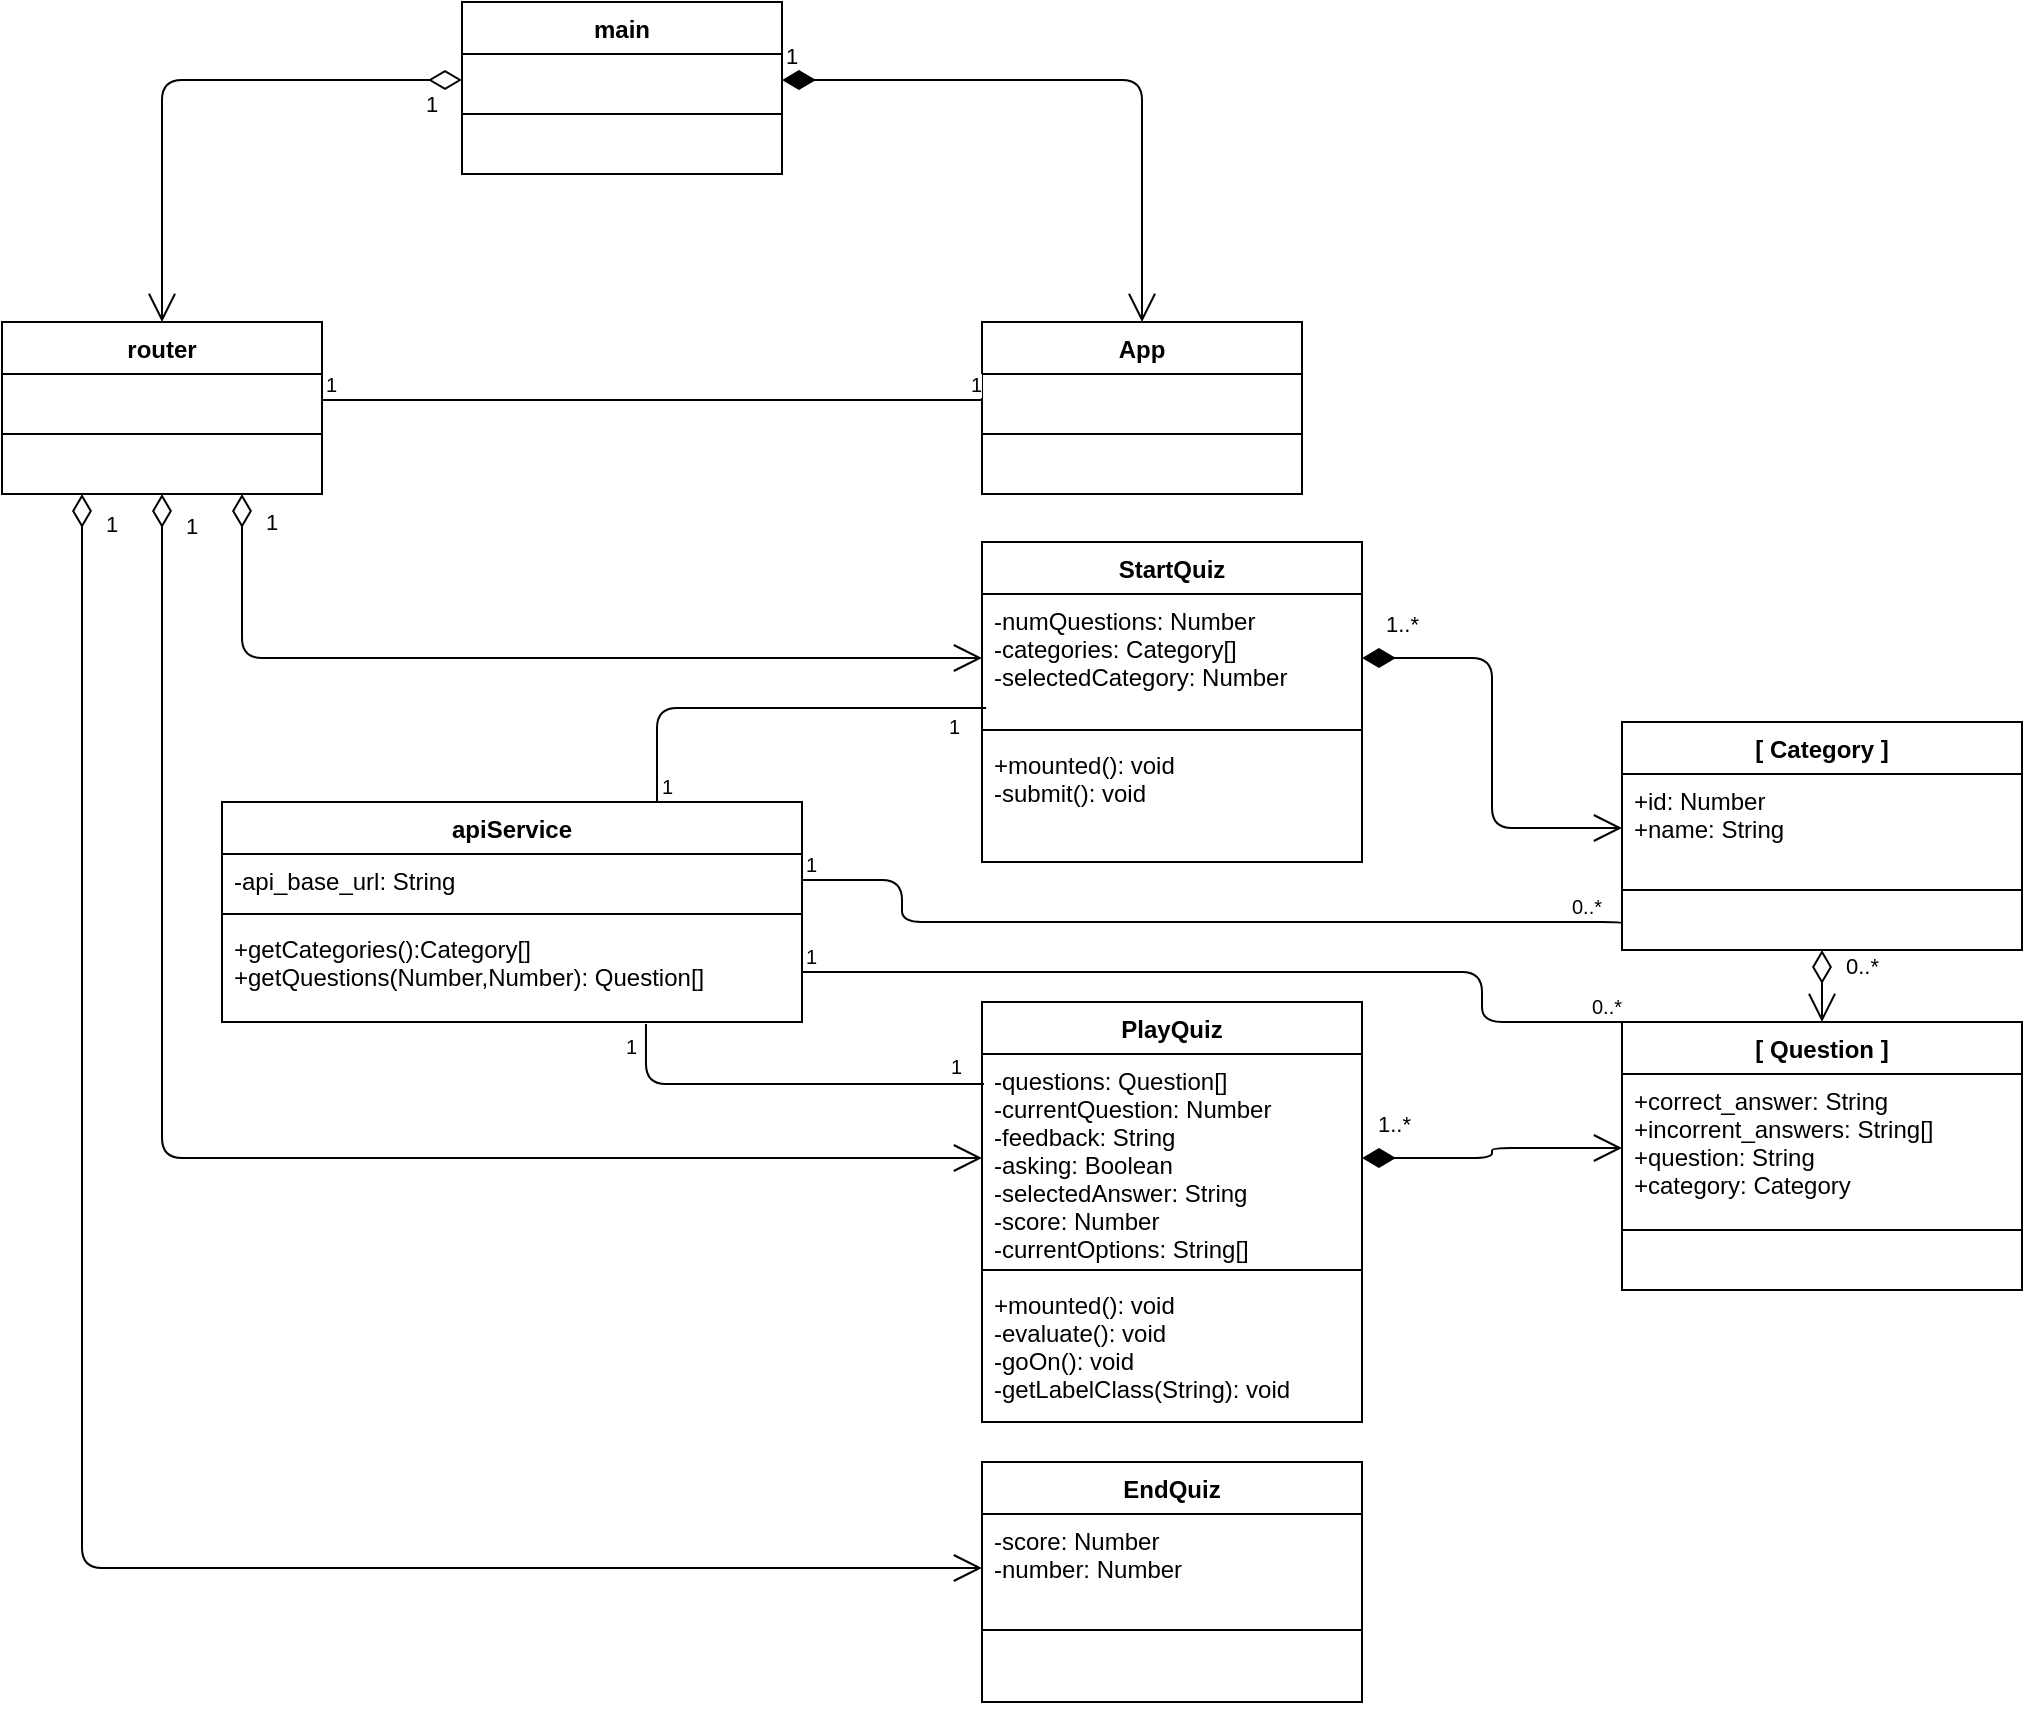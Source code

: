 <mxfile version="12.9.4" type="device"><diagram id="fy-0qk_tCEfioXUEDY_P" name="Page-1"><mxGraphModel dx="1422" dy="741" grid="1" gridSize="10" guides="1" tooltips="1" connect="1" arrows="1" fold="1" page="1" pageScale="1" pageWidth="827" pageHeight="1169" math="0" shadow="0"><root><mxCell id="0"/><mxCell id="1" parent="0"/><mxCell id="A7mTwqnezYHgtZGAIpqu-10" value="router" style="swimlane;fontStyle=1;align=center;verticalAlign=top;childLayout=stackLayout;horizontal=1;startSize=26;horizontalStack=0;resizeParent=1;resizeParentMax=0;resizeLast=0;collapsible=1;marginBottom=0;" vertex="1" parent="1"><mxGeometry x="40" y="200" width="160" height="86" as="geometry"/></mxCell><mxCell id="A7mTwqnezYHgtZGAIpqu-11" value=" " style="text;strokeColor=none;fillColor=none;align=left;verticalAlign=top;spacingLeft=4;spacingRight=4;overflow=hidden;rotatable=0;points=[[0,0.5],[1,0.5]];portConstraint=eastwest;" vertex="1" parent="A7mTwqnezYHgtZGAIpqu-10"><mxGeometry y="26" width="160" height="26" as="geometry"/></mxCell><mxCell id="A7mTwqnezYHgtZGAIpqu-12" value="" style="line;strokeWidth=1;fillColor=none;align=left;verticalAlign=middle;spacingTop=-1;spacingLeft=3;spacingRight=3;rotatable=0;labelPosition=right;points=[];portConstraint=eastwest;" vertex="1" parent="A7mTwqnezYHgtZGAIpqu-10"><mxGeometry y="52" width="160" height="8" as="geometry"/></mxCell><mxCell id="A7mTwqnezYHgtZGAIpqu-13" value=" " style="text;strokeColor=none;fillColor=none;align=left;verticalAlign=top;spacingLeft=4;spacingRight=4;overflow=hidden;rotatable=0;points=[[0,0.5],[1,0.5]];portConstraint=eastwest;" vertex="1" parent="A7mTwqnezYHgtZGAIpqu-10"><mxGeometry y="60" width="160" height="26" as="geometry"/></mxCell><mxCell id="A7mTwqnezYHgtZGAIpqu-16" value="main" style="swimlane;fontStyle=1;align=center;verticalAlign=top;childLayout=stackLayout;horizontal=1;startSize=26;horizontalStack=0;resizeParent=1;resizeParentMax=0;resizeLast=0;collapsible=1;marginBottom=0;" vertex="1" parent="1"><mxGeometry x="270" y="40" width="160" height="86" as="geometry"/></mxCell><mxCell id="A7mTwqnezYHgtZGAIpqu-17" value=" " style="text;strokeColor=none;fillColor=none;align=left;verticalAlign=top;spacingLeft=4;spacingRight=4;overflow=hidden;rotatable=0;points=[[0,0.5],[1,0.5]];portConstraint=eastwest;" vertex="1" parent="A7mTwqnezYHgtZGAIpqu-16"><mxGeometry y="26" width="160" height="26" as="geometry"/></mxCell><mxCell id="A7mTwqnezYHgtZGAIpqu-18" value="" style="line;strokeWidth=1;fillColor=none;align=left;verticalAlign=middle;spacingTop=-1;spacingLeft=3;spacingRight=3;rotatable=0;labelPosition=right;points=[];portConstraint=eastwest;" vertex="1" parent="A7mTwqnezYHgtZGAIpqu-16"><mxGeometry y="52" width="160" height="8" as="geometry"/></mxCell><mxCell id="A7mTwqnezYHgtZGAIpqu-19" value=" " style="text;strokeColor=none;fillColor=none;align=left;verticalAlign=top;spacingLeft=4;spacingRight=4;overflow=hidden;rotatable=0;points=[[0,0.5],[1,0.5]];portConstraint=eastwest;" vertex="1" parent="A7mTwqnezYHgtZGAIpqu-16"><mxGeometry y="60" width="160" height="26" as="geometry"/></mxCell><mxCell id="A7mTwqnezYHgtZGAIpqu-27" value="App" style="swimlane;fontStyle=1;align=center;verticalAlign=top;childLayout=stackLayout;horizontal=1;startSize=26;horizontalStack=0;resizeParent=1;resizeParentMax=0;resizeLast=0;collapsible=1;marginBottom=0;" vertex="1" parent="1"><mxGeometry x="530" y="200" width="160" height="86" as="geometry"/></mxCell><mxCell id="A7mTwqnezYHgtZGAIpqu-28" value=" " style="text;strokeColor=none;fillColor=none;align=left;verticalAlign=top;spacingLeft=4;spacingRight=4;overflow=hidden;rotatable=0;points=[[0,0.5],[1,0.5]];portConstraint=eastwest;" vertex="1" parent="A7mTwqnezYHgtZGAIpqu-27"><mxGeometry y="26" width="160" height="26" as="geometry"/></mxCell><mxCell id="A7mTwqnezYHgtZGAIpqu-29" value="" style="line;strokeWidth=1;fillColor=none;align=left;verticalAlign=middle;spacingTop=-1;spacingLeft=3;spacingRight=3;rotatable=0;labelPosition=right;points=[];portConstraint=eastwest;" vertex="1" parent="A7mTwqnezYHgtZGAIpqu-27"><mxGeometry y="52" width="160" height="8" as="geometry"/></mxCell><mxCell id="A7mTwqnezYHgtZGAIpqu-30" value=" " style="text;strokeColor=none;fillColor=none;align=left;verticalAlign=top;spacingLeft=4;spacingRight=4;overflow=hidden;rotatable=0;points=[[0,0.5],[1,0.5]];portConstraint=eastwest;" vertex="1" parent="A7mTwqnezYHgtZGAIpqu-27"><mxGeometry y="60" width="160" height="26" as="geometry"/></mxCell><mxCell id="A7mTwqnezYHgtZGAIpqu-39" value="" style="endArrow=none;html=1;edgeStyle=orthogonalEdgeStyle;entryX=0;entryY=0.5;entryDx=0;entryDy=0;" edge="1" parent="1" source="A7mTwqnezYHgtZGAIpqu-11" target="A7mTwqnezYHgtZGAIpqu-28"><mxGeometry relative="1" as="geometry"><mxPoint x="330" y="300" as="sourcePoint"/><mxPoint x="430" y="300" as="targetPoint"/></mxGeometry></mxCell><mxCell id="A7mTwqnezYHgtZGAIpqu-40" value="1" style="resizable=0;html=1;align=left;verticalAlign=bottom;labelBackgroundColor=#ffffff;fontSize=10;" connectable="0" vertex="1" parent="A7mTwqnezYHgtZGAIpqu-39"><mxGeometry x="-1" relative="1" as="geometry"/></mxCell><mxCell id="A7mTwqnezYHgtZGAIpqu-41" value="1" style="resizable=0;html=1;align=right;verticalAlign=bottom;labelBackgroundColor=#ffffff;fontSize=10;" connectable="0" vertex="1" parent="A7mTwqnezYHgtZGAIpqu-39"><mxGeometry x="1" relative="1" as="geometry"/></mxCell><mxCell id="A7mTwqnezYHgtZGAIpqu-42" value="1" style="endArrow=open;html=1;endSize=12;startArrow=diamondThin;startSize=14;startFill=0;edgeStyle=orthogonalEdgeStyle;align=left;verticalAlign=bottom;exitX=0;exitY=0.5;exitDx=0;exitDy=0;entryX=0.5;entryY=0;entryDx=0;entryDy=0;" edge="1" parent="1" source="A7mTwqnezYHgtZGAIpqu-17" target="A7mTwqnezYHgtZGAIpqu-10"><mxGeometry x="0.262" y="130" relative="1" as="geometry"><mxPoint x="330" y="300" as="sourcePoint"/><mxPoint x="490" y="300" as="targetPoint"/><mxPoint as="offset"/></mxGeometry></mxCell><mxCell id="A7mTwqnezYHgtZGAIpqu-44" value="1" style="endArrow=open;html=1;endSize=12;startArrow=diamondThin;startSize=14;startFill=1;edgeStyle=orthogonalEdgeStyle;align=left;verticalAlign=bottom;exitX=1;exitY=0.5;exitDx=0;exitDy=0;" edge="1" parent="1" source="A7mTwqnezYHgtZGAIpqu-17" target="A7mTwqnezYHgtZGAIpqu-27"><mxGeometry x="-1" y="3" relative="1" as="geometry"><mxPoint x="330" y="300" as="sourcePoint"/><mxPoint x="490" y="300" as="targetPoint"/></mxGeometry></mxCell><mxCell id="A7mTwqnezYHgtZGAIpqu-45" value="1" style="endArrow=open;html=1;endSize=12;startArrow=diamondThin;startSize=14;startFill=0;edgeStyle=orthogonalEdgeStyle;align=left;verticalAlign=bottom;entryX=0;entryY=0.5;entryDx=0;entryDy=0;exitX=0.75;exitY=1;exitDx=0;exitDy=0;" edge="1" parent="1" source="A7mTwqnezYHgtZGAIpqu-10" target="A7mTwqnezYHgtZGAIpqu-35"><mxGeometry x="-0.9" y="10" relative="1" as="geometry"><mxPoint x="160" y="330" as="sourcePoint"/><mxPoint x="490" y="300" as="targetPoint"/><mxPoint as="offset"/></mxGeometry></mxCell><mxCell id="A7mTwqnezYHgtZGAIpqu-50" value="1" style="endArrow=open;html=1;endSize=12;startArrow=diamondThin;startSize=14;startFill=0;edgeStyle=orthogonalEdgeStyle;align=left;verticalAlign=bottom;entryX=0;entryY=0.5;entryDx=0;entryDy=0;exitX=0.5;exitY=1;exitDx=0;exitDy=0;" edge="1" parent="1" source="A7mTwqnezYHgtZGAIpqu-10" target="A7mTwqnezYHgtZGAIpqu-47"><mxGeometry x="-0.934" y="10" relative="1" as="geometry"><mxPoint x="280" y="530" as="sourcePoint"/><mxPoint x="440" y="530" as="targetPoint"/><mxPoint as="offset"/></mxGeometry></mxCell><mxCell id="A7mTwqnezYHgtZGAIpqu-51" value="EndQuiz" style="swimlane;fontStyle=1;align=center;verticalAlign=top;childLayout=stackLayout;horizontal=1;startSize=26;horizontalStack=0;resizeParent=1;resizeParentMax=0;resizeLast=0;collapsible=1;marginBottom=0;" vertex="1" parent="1"><mxGeometry x="530" y="770" width="190" height="120" as="geometry"/></mxCell><mxCell id="A7mTwqnezYHgtZGAIpqu-52" value="-score: Number&#xA;-number: Number&#xA;" style="text;strokeColor=none;fillColor=none;align=left;verticalAlign=top;spacingLeft=4;spacingRight=4;overflow=hidden;rotatable=0;points=[[0,0.5],[1,0.5]];portConstraint=eastwest;" vertex="1" parent="A7mTwqnezYHgtZGAIpqu-51"><mxGeometry y="26" width="190" height="54" as="geometry"/></mxCell><mxCell id="A7mTwqnezYHgtZGAIpqu-53" value="" style="line;strokeWidth=1;fillColor=none;align=left;verticalAlign=middle;spacingTop=-1;spacingLeft=3;spacingRight=3;rotatable=0;labelPosition=right;points=[];portConstraint=eastwest;" vertex="1" parent="A7mTwqnezYHgtZGAIpqu-51"><mxGeometry y="80" width="190" height="8" as="geometry"/></mxCell><mxCell id="A7mTwqnezYHgtZGAIpqu-54" value=" " style="text;strokeColor=none;fillColor=none;align=left;verticalAlign=top;spacingLeft=4;spacingRight=4;overflow=hidden;rotatable=0;points=[[0,0.5],[1,0.5]];portConstraint=eastwest;" vertex="1" parent="A7mTwqnezYHgtZGAIpqu-51"><mxGeometry y="88" width="190" height="32" as="geometry"/></mxCell><mxCell id="A7mTwqnezYHgtZGAIpqu-55" value="1" style="endArrow=open;html=1;endSize=12;startArrow=diamondThin;startSize=14;startFill=0;edgeStyle=orthogonalEdgeStyle;align=left;verticalAlign=bottom;entryX=0;entryY=0.5;entryDx=0;entryDy=0;exitX=0.25;exitY=1;exitDx=0;exitDy=0;" edge="1" parent="1" source="A7mTwqnezYHgtZGAIpqu-10" target="A7mTwqnezYHgtZGAIpqu-52"><mxGeometry x="0.108" y="513" relative="1" as="geometry"><mxPoint x="210" y="500" as="sourcePoint"/><mxPoint x="370" y="500" as="targetPoint"/><mxPoint as="offset"/></mxGeometry></mxCell><mxCell id="A7mTwqnezYHgtZGAIpqu-60" value="1..*" style="endArrow=open;html=1;endSize=12;startArrow=diamondThin;startSize=14;startFill=1;edgeStyle=orthogonalEdgeStyle;align=left;verticalAlign=bottom;entryX=0;entryY=0.5;entryDx=0;entryDy=0;exitX=1;exitY=0.5;exitDx=0;exitDy=0;" edge="1" parent="1" source="A7mTwqnezYHgtZGAIpqu-47" target="A7mTwqnezYHgtZGAIpqu-57"><mxGeometry x="-0.911" y="8" relative="1" as="geometry"><mxPoint x="481" y="540" as="sourcePoint"/><mxPoint x="851" y="583" as="targetPoint"/><mxPoint as="offset"/></mxGeometry></mxCell><mxCell id="A7mTwqnezYHgtZGAIpqu-70" value="1..*" style="endArrow=open;html=1;endSize=12;startArrow=diamondThin;startSize=14;startFill=1;edgeStyle=orthogonalEdgeStyle;align=left;verticalAlign=bottom;entryX=0;entryY=0.5;entryDx=0;entryDy=0;exitX=1;exitY=0.5;exitDx=0;exitDy=0;" edge="1" parent="1" source="A7mTwqnezYHgtZGAIpqu-35" target="A7mTwqnezYHgtZGAIpqu-67"><mxGeometry x="-0.911" y="8" relative="1" as="geometry"><mxPoint x="730" y="618" as="sourcePoint"/><mxPoint x="870" y="703" as="targetPoint"/><mxPoint as="offset"/></mxGeometry></mxCell><mxCell id="A7mTwqnezYHgtZGAIpqu-62" value="apiService" style="swimlane;fontStyle=1;align=center;verticalAlign=top;childLayout=stackLayout;horizontal=1;startSize=26;horizontalStack=0;resizeParent=1;resizeParentMax=0;resizeLast=0;collapsible=1;marginBottom=0;" vertex="1" parent="1"><mxGeometry x="150" y="440" width="290" height="110" as="geometry"/></mxCell><mxCell id="A7mTwqnezYHgtZGAIpqu-63" value="-api_base_url: String " style="text;strokeColor=none;fillColor=none;align=left;verticalAlign=top;spacingLeft=4;spacingRight=4;overflow=hidden;rotatable=0;points=[[0,0.5],[1,0.5]];portConstraint=eastwest;" vertex="1" parent="A7mTwqnezYHgtZGAIpqu-62"><mxGeometry y="26" width="290" height="26" as="geometry"/></mxCell><mxCell id="A7mTwqnezYHgtZGAIpqu-64" value="" style="line;strokeWidth=1;fillColor=none;align=left;verticalAlign=middle;spacingTop=-1;spacingLeft=3;spacingRight=3;rotatable=0;labelPosition=right;points=[];portConstraint=eastwest;" vertex="1" parent="A7mTwqnezYHgtZGAIpqu-62"><mxGeometry y="52" width="290" height="8" as="geometry"/></mxCell><mxCell id="A7mTwqnezYHgtZGAIpqu-65" value="+getCategories():Category[]&#xA;+getQuestions(Number,Number): Question[]&#xA;" style="text;strokeColor=none;fillColor=none;align=left;verticalAlign=top;spacingLeft=4;spacingRight=4;overflow=hidden;rotatable=0;points=[[0,0.5],[1,0.5]];portConstraint=eastwest;" vertex="1" parent="A7mTwqnezYHgtZGAIpqu-62"><mxGeometry y="60" width="290" height="50" as="geometry"/></mxCell><mxCell id="A7mTwqnezYHgtZGAIpqu-71" value="" style="endArrow=none;html=1;edgeStyle=orthogonalEdgeStyle;exitX=0.731;exitY=1.02;exitDx=0;exitDy=0;entryX=0.005;entryY=0.144;entryDx=0;entryDy=0;entryPerimeter=0;exitPerimeter=0;" edge="1" parent="1" source="A7mTwqnezYHgtZGAIpqu-65" target="A7mTwqnezYHgtZGAIpqu-47"><mxGeometry relative="1" as="geometry"><mxPoint x="360" y="590" as="sourcePoint"/><mxPoint x="460" y="560" as="targetPoint"/></mxGeometry></mxCell><mxCell id="A7mTwqnezYHgtZGAIpqu-72" value="1" style="resizable=0;html=1;align=left;verticalAlign=bottom;labelBackgroundColor=#ffffff;fontSize=10;" connectable="0" vertex="1" parent="A7mTwqnezYHgtZGAIpqu-71"><mxGeometry x="-1" relative="1" as="geometry"><mxPoint x="-11.99" y="19" as="offset"/></mxGeometry></mxCell><mxCell id="A7mTwqnezYHgtZGAIpqu-73" value="1" style="resizable=0;html=1;align=right;verticalAlign=bottom;labelBackgroundColor=#ffffff;fontSize=10;" connectable="0" vertex="1" parent="A7mTwqnezYHgtZGAIpqu-71"><mxGeometry x="1" relative="1" as="geometry"><mxPoint x="-10.9" as="offset"/></mxGeometry></mxCell><mxCell id="A7mTwqnezYHgtZGAIpqu-77" value="" style="endArrow=none;html=1;edgeStyle=orthogonalEdgeStyle;exitX=0.75;exitY=0;exitDx=0;exitDy=0;entryX=0.011;entryY=0.891;entryDx=0;entryDy=0;entryPerimeter=0;" edge="1" parent="1" source="A7mTwqnezYHgtZGAIpqu-62" target="A7mTwqnezYHgtZGAIpqu-35"><mxGeometry relative="1" as="geometry"><mxPoint x="360" y="590" as="sourcePoint"/><mxPoint x="520" y="590" as="targetPoint"/></mxGeometry></mxCell><mxCell id="A7mTwqnezYHgtZGAIpqu-78" value="1" style="resizable=0;html=1;align=left;verticalAlign=bottom;labelBackgroundColor=#ffffff;fontSize=10;" connectable="0" vertex="1" parent="A7mTwqnezYHgtZGAIpqu-77"><mxGeometry x="-1" relative="1" as="geometry"/></mxCell><mxCell id="A7mTwqnezYHgtZGAIpqu-79" value="1" style="resizable=0;html=1;align=right;verticalAlign=bottom;labelBackgroundColor=#ffffff;fontSize=10;" connectable="0" vertex="1" parent="A7mTwqnezYHgtZGAIpqu-77"><mxGeometry x="1" relative="1" as="geometry"><mxPoint x="-12.5" y="16.98" as="offset"/></mxGeometry></mxCell><mxCell id="A7mTwqnezYHgtZGAIpqu-66" value="[ Category ]" style="swimlane;fontStyle=1;align=center;verticalAlign=top;childLayout=stackLayout;horizontal=1;startSize=26;horizontalStack=0;resizeParent=1;resizeParentMax=0;resizeLast=0;collapsible=1;marginBottom=0;" vertex="1" parent="1"><mxGeometry x="850" y="400" width="200" height="114" as="geometry"/></mxCell><mxCell id="A7mTwqnezYHgtZGAIpqu-67" value="+id: Number&#xA;+name: String&#xA;" style="text;strokeColor=none;fillColor=none;align=left;verticalAlign=top;spacingLeft=4;spacingRight=4;overflow=hidden;rotatable=0;points=[[0,0.5],[1,0.5]];portConstraint=eastwest;" vertex="1" parent="A7mTwqnezYHgtZGAIpqu-66"><mxGeometry y="26" width="200" height="54" as="geometry"/></mxCell><mxCell id="A7mTwqnezYHgtZGAIpqu-68" value="" style="line;strokeWidth=1;fillColor=none;align=left;verticalAlign=middle;spacingTop=-1;spacingLeft=3;spacingRight=3;rotatable=0;labelPosition=right;points=[];portConstraint=eastwest;" vertex="1" parent="A7mTwqnezYHgtZGAIpqu-66"><mxGeometry y="80" width="200" height="8" as="geometry"/></mxCell><mxCell id="A7mTwqnezYHgtZGAIpqu-69" value=" " style="text;strokeColor=none;fillColor=none;align=left;verticalAlign=top;spacingLeft=4;spacingRight=4;overflow=hidden;rotatable=0;points=[[0,0.5],[1,0.5]];portConstraint=eastwest;" vertex="1" parent="A7mTwqnezYHgtZGAIpqu-66"><mxGeometry y="88" width="200" height="26" as="geometry"/></mxCell><mxCell id="A7mTwqnezYHgtZGAIpqu-80" value="0..*" style="endArrow=open;html=1;endSize=12;startArrow=diamondThin;startSize=14;startFill=0;edgeStyle=orthogonalEdgeStyle;align=left;verticalAlign=bottom;exitX=0.5;exitY=1;exitDx=0;exitDy=0;" edge="1" parent="1" source="A7mTwqnezYHgtZGAIpqu-66" target="A7mTwqnezYHgtZGAIpqu-56"><mxGeometry x="-0.071" y="10" relative="1" as="geometry"><mxPoint x="840" y="520" as="sourcePoint"/><mxPoint x="520" y="510" as="targetPoint"/><mxPoint as="offset"/></mxGeometry></mxCell><mxCell id="A7mTwqnezYHgtZGAIpqu-81" value="" style="endArrow=none;html=1;edgeStyle=orthogonalEdgeStyle;exitX=1;exitY=0.5;exitDx=0;exitDy=0;entryX=0;entryY=0.5;entryDx=0;entryDy=0;" edge="1" parent="1" source="A7mTwqnezYHgtZGAIpqu-63" target="A7mTwqnezYHgtZGAIpqu-69"><mxGeometry relative="1" as="geometry"><mxPoint x="310" y="620" as="sourcePoint"/><mxPoint x="470" y="620" as="targetPoint"/><Array as="points"><mxPoint x="490" y="479"/><mxPoint x="490" y="500"/></Array></mxGeometry></mxCell><mxCell id="A7mTwqnezYHgtZGAIpqu-82" value="1" style="resizable=0;html=1;align=left;verticalAlign=bottom;labelBackgroundColor=#ffffff;fontSize=10;" connectable="0" vertex="1" parent="A7mTwqnezYHgtZGAIpqu-81"><mxGeometry x="-1" relative="1" as="geometry"/></mxCell><mxCell id="A7mTwqnezYHgtZGAIpqu-83" value="&lt;div&gt;0..*&lt;/div&gt;" style="resizable=0;html=1;align=right;verticalAlign=bottom;labelBackgroundColor=#ffffff;fontSize=10;" connectable="0" vertex="1" parent="A7mTwqnezYHgtZGAIpqu-81"><mxGeometry x="1" relative="1" as="geometry"><mxPoint x="-10" y="-1" as="offset"/></mxGeometry></mxCell><mxCell id="A7mTwqnezYHgtZGAIpqu-34" value="StartQuiz" style="swimlane;fontStyle=1;align=center;verticalAlign=top;childLayout=stackLayout;horizontal=1;startSize=26;horizontalStack=0;resizeParent=1;resizeParentMax=0;resizeLast=0;collapsible=1;marginBottom=0;" vertex="1" parent="1"><mxGeometry x="530" y="310" width="190" height="160" as="geometry"/></mxCell><mxCell id="A7mTwqnezYHgtZGAIpqu-35" value="-numQuestions: Number&#xA;-categories: Category[]&#xA;-selectedCategory: Number&#xA;" style="text;strokeColor=none;fillColor=none;align=left;verticalAlign=top;spacingLeft=4;spacingRight=4;overflow=hidden;rotatable=0;points=[[0,0.5],[1,0.5]];portConstraint=eastwest;" vertex="1" parent="A7mTwqnezYHgtZGAIpqu-34"><mxGeometry y="26" width="190" height="64" as="geometry"/></mxCell><mxCell id="A7mTwqnezYHgtZGAIpqu-36" value="" style="line;strokeWidth=1;fillColor=none;align=left;verticalAlign=middle;spacingTop=-1;spacingLeft=3;spacingRight=3;rotatable=0;labelPosition=right;points=[];portConstraint=eastwest;" vertex="1" parent="A7mTwqnezYHgtZGAIpqu-34"><mxGeometry y="90" width="190" height="8" as="geometry"/></mxCell><mxCell id="A7mTwqnezYHgtZGAIpqu-37" value="+mounted(): void&#xA;-submit(): void&#xA; &#xA;&#xA;" style="text;strokeColor=none;fillColor=none;align=left;verticalAlign=top;spacingLeft=4;spacingRight=4;overflow=hidden;rotatable=0;points=[[0,0.5],[1,0.5]];portConstraint=eastwest;" vertex="1" parent="A7mTwqnezYHgtZGAIpqu-34"><mxGeometry y="98" width="190" height="62" as="geometry"/></mxCell><mxCell id="A7mTwqnezYHgtZGAIpqu-84" value="" style="endArrow=none;html=1;edgeStyle=orthogonalEdgeStyle;exitX=1;exitY=0.5;exitDx=0;exitDy=0;entryX=0;entryY=0;entryDx=0;entryDy=0;" edge="1" parent="1" source="A7mTwqnezYHgtZGAIpqu-65" target="A7mTwqnezYHgtZGAIpqu-56"><mxGeometry relative="1" as="geometry"><mxPoint x="310" y="620" as="sourcePoint"/><mxPoint x="470" y="620" as="targetPoint"/><Array as="points"><mxPoint x="780" y="525"/><mxPoint x="780" y="550"/></Array></mxGeometry></mxCell><mxCell id="A7mTwqnezYHgtZGAIpqu-85" value="1" style="resizable=0;html=1;align=left;verticalAlign=bottom;labelBackgroundColor=#ffffff;fontSize=10;" connectable="0" vertex="1" parent="A7mTwqnezYHgtZGAIpqu-84"><mxGeometry x="-1" relative="1" as="geometry"/></mxCell><mxCell id="A7mTwqnezYHgtZGAIpqu-86" value="0..*" style="resizable=0;html=1;align=right;verticalAlign=bottom;labelBackgroundColor=#ffffff;fontSize=10;" connectable="0" vertex="1" parent="A7mTwqnezYHgtZGAIpqu-84"><mxGeometry x="1" relative="1" as="geometry"/></mxCell><mxCell id="A7mTwqnezYHgtZGAIpqu-46" value="PlayQuiz" style="swimlane;fontStyle=1;align=center;verticalAlign=top;childLayout=stackLayout;horizontal=1;startSize=26;horizontalStack=0;resizeParent=1;resizeParentMax=0;resizeLast=0;collapsible=1;marginBottom=0;" vertex="1" parent="1"><mxGeometry x="530" y="540" width="190" height="210" as="geometry"/></mxCell><mxCell id="A7mTwqnezYHgtZGAIpqu-47" value="-questions: Question[]&#xA;-currentQuestion: Number&#xA;-feedback: String&#xA;-asking: Boolean&#xA;-selectedAnswer: String&#xA;-score: Number&#xA;-currentOptions: String[]&#xA;&#xA;&#xA;&#xA;" style="text;strokeColor=none;fillColor=none;align=left;verticalAlign=top;spacingLeft=4;spacingRight=4;overflow=hidden;rotatable=0;points=[[0,0.5],[1,0.5]];portConstraint=eastwest;" vertex="1" parent="A7mTwqnezYHgtZGAIpqu-46"><mxGeometry y="26" width="190" height="104" as="geometry"/></mxCell><mxCell id="A7mTwqnezYHgtZGAIpqu-48" value="" style="line;strokeWidth=1;fillColor=none;align=left;verticalAlign=middle;spacingTop=-1;spacingLeft=3;spacingRight=3;rotatable=0;labelPosition=right;points=[];portConstraint=eastwest;" vertex="1" parent="A7mTwqnezYHgtZGAIpqu-46"><mxGeometry y="130" width="190" height="8" as="geometry"/></mxCell><mxCell id="A7mTwqnezYHgtZGAIpqu-49" value="+mounted(): void&#xA;-evaluate(): void&#xA;-goOn(): void&#xA;-getLabelClass(String): void &#xA;&#xA;" style="text;strokeColor=none;fillColor=none;align=left;verticalAlign=top;spacingLeft=4;spacingRight=4;overflow=hidden;rotatable=0;points=[[0,0.5],[1,0.5]];portConstraint=eastwest;" vertex="1" parent="A7mTwqnezYHgtZGAIpqu-46"><mxGeometry y="138" width="190" height="72" as="geometry"/></mxCell><mxCell id="A7mTwqnezYHgtZGAIpqu-56" value="[ Question ]" style="swimlane;fontStyle=1;align=center;verticalAlign=top;childLayout=stackLayout;horizontal=1;startSize=26;horizontalStack=0;resizeParent=1;resizeParentMax=0;resizeLast=0;collapsible=1;marginBottom=0;" vertex="1" parent="1"><mxGeometry x="850" y="550" width="200" height="134" as="geometry"/></mxCell><mxCell id="A7mTwqnezYHgtZGAIpqu-57" value="+correct_answer: String&#xA;+incorrent_answers: String[]&#xA;+question: String&#xA;+category: Category" style="text;strokeColor=none;fillColor=none;align=left;verticalAlign=top;spacingLeft=4;spacingRight=4;overflow=hidden;rotatable=0;points=[[0,0.5],[1,0.5]];portConstraint=eastwest;" vertex="1" parent="A7mTwqnezYHgtZGAIpqu-56"><mxGeometry y="26" width="200" height="74" as="geometry"/></mxCell><mxCell id="A7mTwqnezYHgtZGAIpqu-58" value="" style="line;strokeWidth=1;fillColor=none;align=left;verticalAlign=middle;spacingTop=-1;spacingLeft=3;spacingRight=3;rotatable=0;labelPosition=right;points=[];portConstraint=eastwest;" vertex="1" parent="A7mTwqnezYHgtZGAIpqu-56"><mxGeometry y="100" width="200" height="8" as="geometry"/></mxCell><mxCell id="A7mTwqnezYHgtZGAIpqu-59" value=" " style="text;strokeColor=none;fillColor=none;align=left;verticalAlign=top;spacingLeft=4;spacingRight=4;overflow=hidden;rotatable=0;points=[[0,0.5],[1,0.5]];portConstraint=eastwest;" vertex="1" parent="A7mTwqnezYHgtZGAIpqu-56"><mxGeometry y="108" width="200" height="26" as="geometry"/></mxCell></root></mxGraphModel></diagram></mxfile>